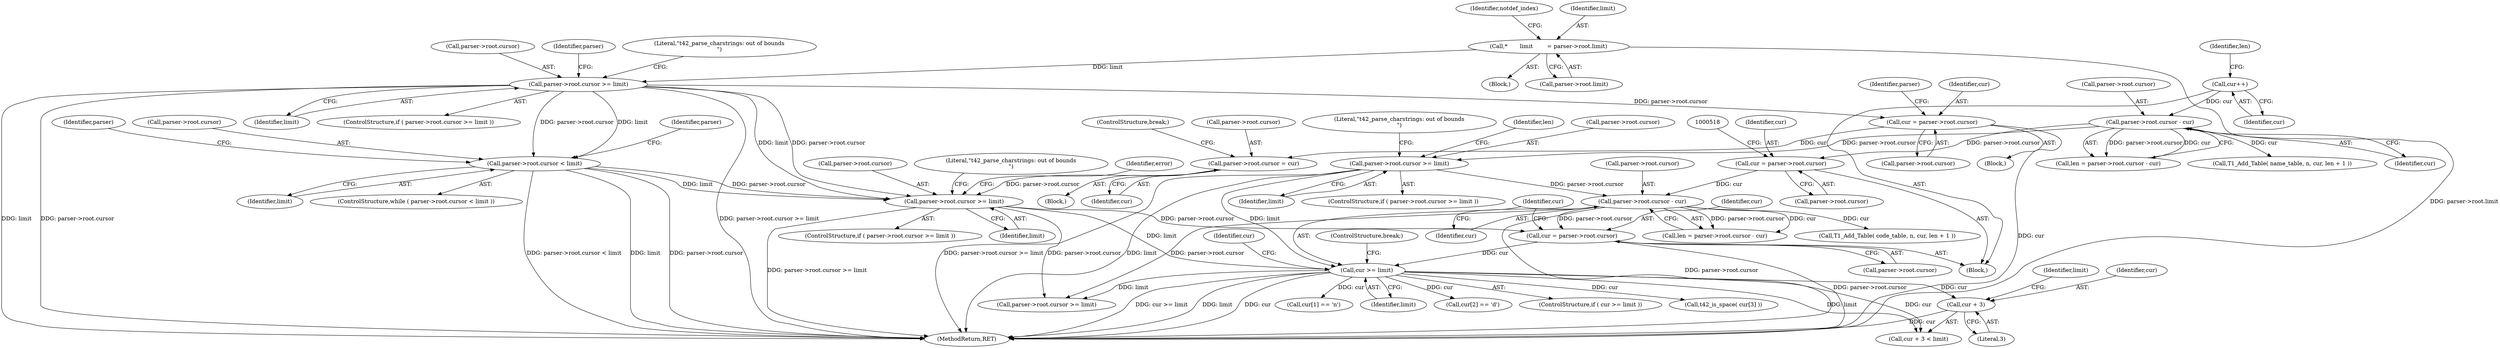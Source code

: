 digraph "0_savannah_73be9f9ab67842cfbec36ee99e8d2301434c84ca_0@pointer" {
"1000392" [label="(Call,cur + 3)"];
"1000380" [label="(Call,cur >= limit)"];
"1000372" [label="(Call,cur = parser->root.cursor)"];
"1000539" [label="(Call,parser->root.cursor - cur)"];
"1000522" [label="(Call,parser->root.cursor >= limit)"];
"1000456" [label="(Call,parser->root.cursor - cur)"];
"1000452" [label="(Call,cur++)"];
"1000510" [label="(Call,cur = parser->root.cursor)"];
"1000319" [label="(Call,parser->root.cursor >= limit)"];
"1000290" [label="(Call,parser->root.cursor = cur)"];
"1000247" [label="(Call,cur = parser->root.cursor)"];
"1000182" [label="(Call,parser->root.cursor >= limit)"];
"1000163" [label="(Call,*       limit        = parser->root.limit)"];
"1000255" [label="(Call,parser->root.cursor < limit)"];
"1000531" [label="(Literal,\"t42_parse_charstrings: out of bounds\n\")"];
"1000369" [label="(Block,)"];
"1000381" [label="(Identifier,cur)"];
"1000465" [label="(Call,T1_Add_Table( name_table, n, cur, len + 1 ))"];
"1000391" [label="(Call,cur + 3 < limit)"];
"1000320" [label="(Call,parser->root.cursor)"];
"1000296" [label="(Identifier,cur)"];
"1000249" [label="(Call,parser->root.cursor)"];
"1000373" [label="(Identifier,cur)"];
"1000510" [label="(Call,cur = parser->root.cursor)"];
"1000457" [label="(Call,parser->root.cursor)"];
"1000268" [label="(Identifier,parser)"];
"1000452" [label="(Call,cur++)"];
"1000183" [label="(Call,parser->root.cursor)"];
"1000537" [label="(Call,len = parser->root.cursor - cur)"];
"1000408" [label="(Call,t42_is_space( cur[3] ))"];
"1000539" [label="(Call,parser->root.cursor - cur)"];
"1000545" [label="(Identifier,cur)"];
"1000528" [label="(Identifier,limit)"];
"1000462" [label="(Identifier,cur)"];
"1000163" [label="(Call,*       limit        = parser->root.limit)"];
"1000115" [label="(Block,)"];
"1000319" [label="(Call,parser->root.cursor >= limit)"];
"1000325" [label="(Identifier,limit)"];
"1000173" [label="(Identifier,notdef_index)"];
"1000261" [label="(Identifier,limit)"];
"1000395" [label="(Identifier,limit)"];
"1000456" [label="(Call,parser->root.cursor - cur)"];
"1000374" [label="(Call,parser->root.cursor)"];
"1000538" [label="(Identifier,len)"];
"1000422" [label="(Call,parser->root.cursor >= limit)"];
"1000284" [label="(Block,)"];
"1000258" [label="(Identifier,parser)"];
"1000164" [label="(Identifier,limit)"];
"1000254" [label="(ControlStructure,while ( parser->root.cursor < limit ))"];
"1000397" [label="(Call,cur[1] == 'n')"];
"1000512" [label="(Call,parser->root.cursor)"];
"1000383" [label="(ControlStructure,break;)"];
"1000165" [label="(Call,parser->root.limit)"];
"1000522" [label="(Call,parser->root.cursor >= limit)"];
"1000382" [label="(Identifier,limit)"];
"1000511" [label="(Identifier,cur)"];
"1000290" [label="(Call,parser->root.cursor = cur)"];
"1000297" [label="(ControlStructure,break;)"];
"1000202" [label="(Identifier,parser)"];
"1000394" [label="(Literal,3)"];
"1000523" [label="(Call,parser->root.cursor)"];
"1000540" [label="(Call,parser->root.cursor)"];
"1000231" [label="(Block,)"];
"1000318" [label="(ControlStructure,if ( parser->root.cursor >= limit ))"];
"1000248" [label="(Identifier,cur)"];
"1000328" [label="(Literal,\"t42_parse_charstrings: out of bounds\n\")"];
"1000393" [label="(Identifier,cur)"];
"1000521" [label="(ControlStructure,if ( parser->root.cursor >= limit ))"];
"1000392" [label="(Call,cur + 3)"];
"1000453" [label="(Identifier,cur)"];
"1000247" [label="(Call,cur = parser->root.cursor)"];
"1000191" [label="(Literal,\"t42_parse_charstrings: out of bounds\n\")"];
"1000576" [label="(MethodReturn,RET)"];
"1000403" [label="(Call,cur[2] == 'd')"];
"1000548" [label="(Call,T1_Add_Table( code_table, n, cur, len + 1 ))"];
"1000388" [label="(Identifier,cur)"];
"1000380" [label="(Call,cur >= limit)"];
"1000255" [label="(Call,parser->root.cursor < limit)"];
"1000188" [label="(Identifier,limit)"];
"1000256" [label="(Call,parser->root.cursor)"];
"1000454" [label="(Call,len = parser->root.cursor - cur)"];
"1000322" [label="(Identifier,parser)"];
"1000335" [label="(Identifier,error)"];
"1000455" [label="(Identifier,len)"];
"1000181" [label="(ControlStructure,if ( parser->root.cursor >= limit ))"];
"1000291" [label="(Call,parser->root.cursor)"];
"1000182" [label="(Call,parser->root.cursor >= limit)"];
"1000379" [label="(ControlStructure,if ( cur >= limit ))"];
"1000372" [label="(Call,cur = parser->root.cursor)"];
"1000392" -> "1000391"  [label="AST: "];
"1000392" -> "1000394"  [label="CFG: "];
"1000393" -> "1000392"  [label="AST: "];
"1000394" -> "1000392"  [label="AST: "];
"1000395" -> "1000392"  [label="CFG: "];
"1000392" -> "1000576"  [label="DDG: cur"];
"1000380" -> "1000392"  [label="DDG: cur"];
"1000380" -> "1000379"  [label="AST: "];
"1000380" -> "1000382"  [label="CFG: "];
"1000381" -> "1000380"  [label="AST: "];
"1000382" -> "1000380"  [label="AST: "];
"1000383" -> "1000380"  [label="CFG: "];
"1000388" -> "1000380"  [label="CFG: "];
"1000380" -> "1000576"  [label="DDG: cur >= limit"];
"1000380" -> "1000576"  [label="DDG: limit"];
"1000380" -> "1000576"  [label="DDG: cur"];
"1000372" -> "1000380"  [label="DDG: cur"];
"1000522" -> "1000380"  [label="DDG: limit"];
"1000319" -> "1000380"  [label="DDG: limit"];
"1000380" -> "1000391"  [label="DDG: cur"];
"1000380" -> "1000391"  [label="DDG: limit"];
"1000380" -> "1000397"  [label="DDG: cur"];
"1000380" -> "1000403"  [label="DDG: cur"];
"1000380" -> "1000408"  [label="DDG: cur"];
"1000380" -> "1000422"  [label="DDG: limit"];
"1000372" -> "1000369"  [label="AST: "];
"1000372" -> "1000374"  [label="CFG: "];
"1000373" -> "1000372"  [label="AST: "];
"1000374" -> "1000372"  [label="AST: "];
"1000381" -> "1000372"  [label="CFG: "];
"1000372" -> "1000576"  [label="DDG: parser->root.cursor"];
"1000539" -> "1000372"  [label="DDG: parser->root.cursor"];
"1000319" -> "1000372"  [label="DDG: parser->root.cursor"];
"1000539" -> "1000537"  [label="AST: "];
"1000539" -> "1000545"  [label="CFG: "];
"1000540" -> "1000539"  [label="AST: "];
"1000545" -> "1000539"  [label="AST: "];
"1000537" -> "1000539"  [label="CFG: "];
"1000539" -> "1000576"  [label="DDG: parser->root.cursor"];
"1000539" -> "1000422"  [label="DDG: parser->root.cursor"];
"1000539" -> "1000537"  [label="DDG: parser->root.cursor"];
"1000539" -> "1000537"  [label="DDG: cur"];
"1000522" -> "1000539"  [label="DDG: parser->root.cursor"];
"1000510" -> "1000539"  [label="DDG: cur"];
"1000539" -> "1000548"  [label="DDG: cur"];
"1000522" -> "1000521"  [label="AST: "];
"1000522" -> "1000528"  [label="CFG: "];
"1000523" -> "1000522"  [label="AST: "];
"1000528" -> "1000522"  [label="AST: "];
"1000531" -> "1000522"  [label="CFG: "];
"1000538" -> "1000522"  [label="CFG: "];
"1000522" -> "1000576"  [label="DDG: parser->root.cursor >= limit"];
"1000522" -> "1000576"  [label="DDG: limit"];
"1000456" -> "1000522"  [label="DDG: parser->root.cursor"];
"1000456" -> "1000454"  [label="AST: "];
"1000456" -> "1000462"  [label="CFG: "];
"1000457" -> "1000456"  [label="AST: "];
"1000462" -> "1000456"  [label="AST: "];
"1000454" -> "1000456"  [label="CFG: "];
"1000456" -> "1000454"  [label="DDG: parser->root.cursor"];
"1000456" -> "1000454"  [label="DDG: cur"];
"1000452" -> "1000456"  [label="DDG: cur"];
"1000456" -> "1000465"  [label="DDG: cur"];
"1000456" -> "1000510"  [label="DDG: parser->root.cursor"];
"1000452" -> "1000369"  [label="AST: "];
"1000452" -> "1000453"  [label="CFG: "];
"1000453" -> "1000452"  [label="AST: "];
"1000455" -> "1000452"  [label="CFG: "];
"1000510" -> "1000369"  [label="AST: "];
"1000510" -> "1000512"  [label="CFG: "];
"1000511" -> "1000510"  [label="AST: "];
"1000512" -> "1000510"  [label="AST: "];
"1000518" -> "1000510"  [label="CFG: "];
"1000319" -> "1000318"  [label="AST: "];
"1000319" -> "1000325"  [label="CFG: "];
"1000320" -> "1000319"  [label="AST: "];
"1000325" -> "1000319"  [label="AST: "];
"1000328" -> "1000319"  [label="CFG: "];
"1000335" -> "1000319"  [label="CFG: "];
"1000319" -> "1000576"  [label="DDG: parser->root.cursor >= limit"];
"1000290" -> "1000319"  [label="DDG: parser->root.cursor"];
"1000255" -> "1000319"  [label="DDG: parser->root.cursor"];
"1000255" -> "1000319"  [label="DDG: limit"];
"1000182" -> "1000319"  [label="DDG: parser->root.cursor"];
"1000182" -> "1000319"  [label="DDG: limit"];
"1000319" -> "1000422"  [label="DDG: parser->root.cursor"];
"1000290" -> "1000284"  [label="AST: "];
"1000290" -> "1000296"  [label="CFG: "];
"1000291" -> "1000290"  [label="AST: "];
"1000296" -> "1000290"  [label="AST: "];
"1000297" -> "1000290"  [label="CFG: "];
"1000247" -> "1000290"  [label="DDG: cur"];
"1000247" -> "1000231"  [label="AST: "];
"1000247" -> "1000249"  [label="CFG: "];
"1000248" -> "1000247"  [label="AST: "];
"1000249" -> "1000247"  [label="AST: "];
"1000258" -> "1000247"  [label="CFG: "];
"1000247" -> "1000576"  [label="DDG: cur"];
"1000182" -> "1000247"  [label="DDG: parser->root.cursor"];
"1000182" -> "1000181"  [label="AST: "];
"1000182" -> "1000188"  [label="CFG: "];
"1000183" -> "1000182"  [label="AST: "];
"1000188" -> "1000182"  [label="AST: "];
"1000191" -> "1000182"  [label="CFG: "];
"1000202" -> "1000182"  [label="CFG: "];
"1000182" -> "1000576"  [label="DDG: parser->root.cursor >= limit"];
"1000182" -> "1000576"  [label="DDG: limit"];
"1000182" -> "1000576"  [label="DDG: parser->root.cursor"];
"1000163" -> "1000182"  [label="DDG: limit"];
"1000182" -> "1000255"  [label="DDG: parser->root.cursor"];
"1000182" -> "1000255"  [label="DDG: limit"];
"1000163" -> "1000115"  [label="AST: "];
"1000163" -> "1000165"  [label="CFG: "];
"1000164" -> "1000163"  [label="AST: "];
"1000165" -> "1000163"  [label="AST: "];
"1000173" -> "1000163"  [label="CFG: "];
"1000163" -> "1000576"  [label="DDG: parser->root.limit"];
"1000255" -> "1000254"  [label="AST: "];
"1000255" -> "1000261"  [label="CFG: "];
"1000256" -> "1000255"  [label="AST: "];
"1000261" -> "1000255"  [label="AST: "];
"1000268" -> "1000255"  [label="CFG: "];
"1000322" -> "1000255"  [label="CFG: "];
"1000255" -> "1000576"  [label="DDG: parser->root.cursor < limit"];
"1000255" -> "1000576"  [label="DDG: limit"];
"1000255" -> "1000576"  [label="DDG: parser->root.cursor"];
}
